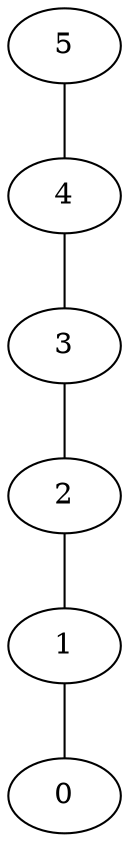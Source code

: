 graph {
    0 [ label = "0" ]
    1 [ label = "1" ]
    2 [ label = "2" ]
    3 [ label = "3" ]
    4 [ label = "4" ]
    5 [ label = "5" ]
    2 -- 1 [ ]
    3 -- 2 [ ]
    5 -- 4 [ ]
    4 -- 3 [ ]
    1 -- 0 [ ]
}
